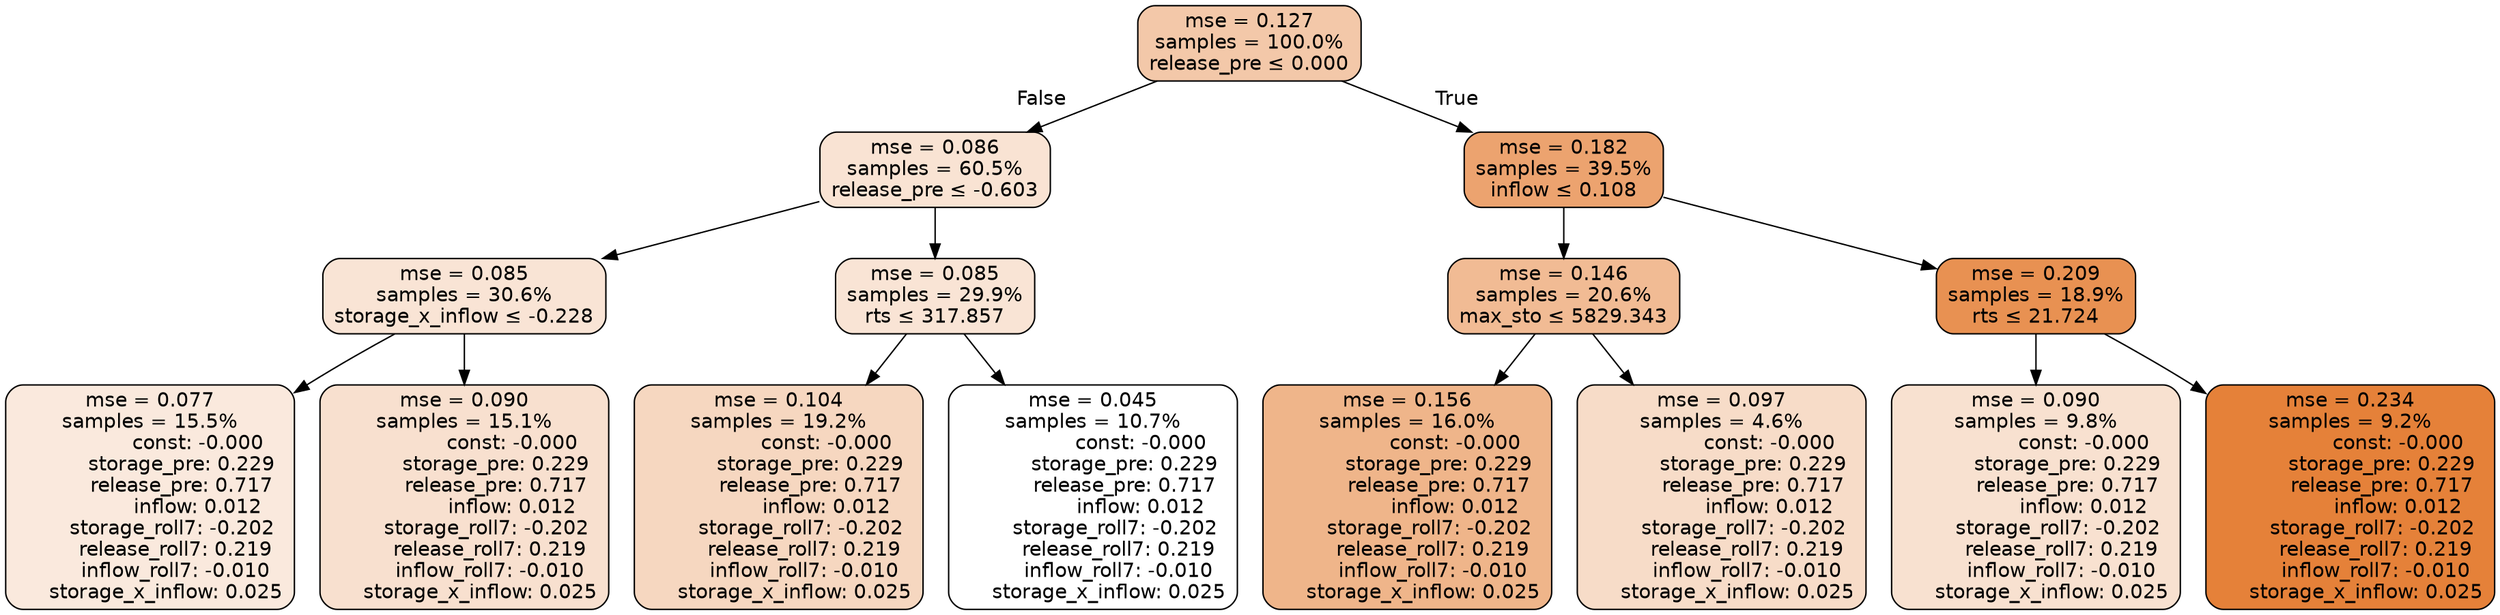 digraph tree {
node [shape=rectangle, style="filled, rounded", color="black", fontname=helvetica] ;
edge [fontname=helvetica] ;
	"0" [label="mse = 0.127
samples = 100.0%
release_pre &le; 0.000", fillcolor="#f3c8a9"]
	"1" [label="mse = 0.086
samples = 60.5%
release_pre &le; -0.603", fillcolor="#f9e3d3"]
	"2" [label="mse = 0.085
samples = 30.6%
storage_x_inflow &le; -0.228", fillcolor="#f9e4d5"]
	"3" [label="mse = 0.077
samples = 15.5%
               const: -0.000
          storage_pre: 0.229
          release_pre: 0.717
               inflow: 0.012
       storage_roll7: -0.202
        release_roll7: 0.219
        inflow_roll7: -0.010
     storage_x_inflow: 0.025", fillcolor="#fae9dd"]
	"4" [label="mse = 0.090
samples = 15.1%
               const: -0.000
          storage_pre: 0.229
          release_pre: 0.717
               inflow: 0.012
       storage_roll7: -0.202
        release_roll7: 0.219
        inflow_roll7: -0.010
     storage_x_inflow: 0.025", fillcolor="#f8e0cf"]
	"5" [label="mse = 0.085
samples = 29.9%
rts &le; 317.857", fillcolor="#f9e4d5"]
	"6" [label="mse = 0.104
samples = 19.2%
               const: -0.000
          storage_pre: 0.229
          release_pre: 0.717
               inflow: 0.012
       storage_roll7: -0.202
        release_roll7: 0.219
        inflow_roll7: -0.010
     storage_x_inflow: 0.025", fillcolor="#f6d7c0"]
	"7" [label="mse = 0.045
samples = 10.7%
               const: -0.000
          storage_pre: 0.229
          release_pre: 0.717
               inflow: 0.012
       storage_roll7: -0.202
        release_roll7: 0.219
        inflow_roll7: -0.010
     storage_x_inflow: 0.025", fillcolor="#ffffff"]
	"8" [label="mse = 0.182
samples = 39.5%
inflow &le; 0.108", fillcolor="#eca36f"]
	"9" [label="mse = 0.146
samples = 20.6%
max_sto &le; 5829.343", fillcolor="#f1bb94"]
	"10" [label="mse = 0.156
samples = 16.0%
               const: -0.000
          storage_pre: 0.229
          release_pre: 0.717
               inflow: 0.012
       storage_roll7: -0.202
        release_roll7: 0.219
        inflow_roll7: -0.010
     storage_x_inflow: 0.025", fillcolor="#efb58a"]
	"11" [label="mse = 0.097
samples = 4.6%
               const: -0.000
          storage_pre: 0.229
          release_pre: 0.717
               inflow: 0.012
       storage_roll7: -0.202
        release_roll7: 0.219
        inflow_roll7: -0.010
     storage_x_inflow: 0.025", fillcolor="#f7dcc8"]
	"12" [label="mse = 0.209
samples = 18.9%
rts &le; 21.724", fillcolor="#e89152"]
	"13" [label="mse = 0.090
samples = 9.8%
               const: -0.000
          storage_pre: 0.229
          release_pre: 0.717
               inflow: 0.012
       storage_roll7: -0.202
        release_roll7: 0.219
        inflow_roll7: -0.010
     storage_x_inflow: 0.025", fillcolor="#f8e1d0"]
	"14" [label="mse = 0.234
samples = 9.2%
               const: -0.000
          storage_pre: 0.229
          release_pre: 0.717
               inflow: 0.012
       storage_roll7: -0.202
        release_roll7: 0.219
        inflow_roll7: -0.010
     storage_x_inflow: 0.025", fillcolor="#e58139"]

	"0" -> "1" [labeldistance=2.5, labelangle=45, headlabel="False"]
	"1" -> "2"
	"2" -> "3"
	"2" -> "4"
	"1" -> "5"
	"5" -> "6"
	"5" -> "7"
	"0" -> "8" [labeldistance=2.5, labelangle=-45, headlabel="True"]
	"8" -> "9"
	"9" -> "10"
	"9" -> "11"
	"8" -> "12"
	"12" -> "13"
	"12" -> "14"
}